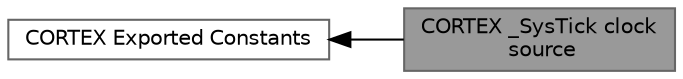 digraph "CORTEX _SysTick clock source"
{
 // LATEX_PDF_SIZE
  bgcolor="transparent";
  edge [fontname=Helvetica,fontsize=10,labelfontname=Helvetica,labelfontsize=10];
  node [fontname=Helvetica,fontsize=10,shape=box,height=0.2,width=0.4];
  rankdir=LR;
  Node2 [id="Node000002",label="CORTEX Exported Constants",height=0.2,width=0.4,color="grey40", fillcolor="white", style="filled",URL="$group__CORTEX__Exported__Constants.html",tooltip=" "];
  Node1 [id="Node000001",label="CORTEX _SysTick clock\l source",height=0.2,width=0.4,color="gray40", fillcolor="grey60", style="filled", fontcolor="black",tooltip=" "];
  Node2->Node1 [shape=plaintext, dir="back", style="solid"];
}
